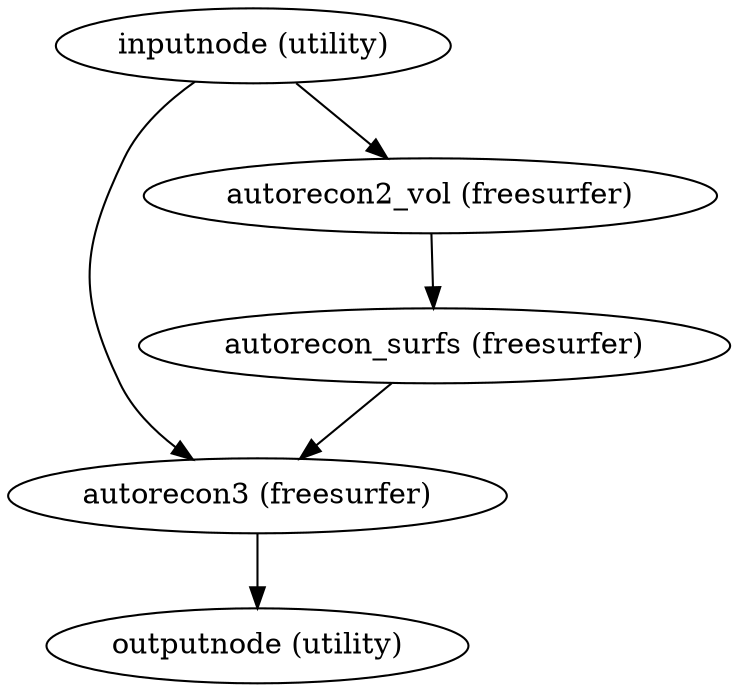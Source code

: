 strict digraph  {
"inputnode (utility)";
"autorecon3 (freesurfer)";
"autorecon2_vol (freesurfer)";
"outputnode (utility)";
"autorecon_surfs (freesurfer)";
"inputnode (utility)" -> "autorecon3 (freesurfer)";
"inputnode (utility)" -> "autorecon2_vol (freesurfer)";
"autorecon3 (freesurfer)" -> "outputnode (utility)";
"autorecon2_vol (freesurfer)" -> "autorecon_surfs (freesurfer)";
"autorecon_surfs (freesurfer)" -> "autorecon3 (freesurfer)";
}
